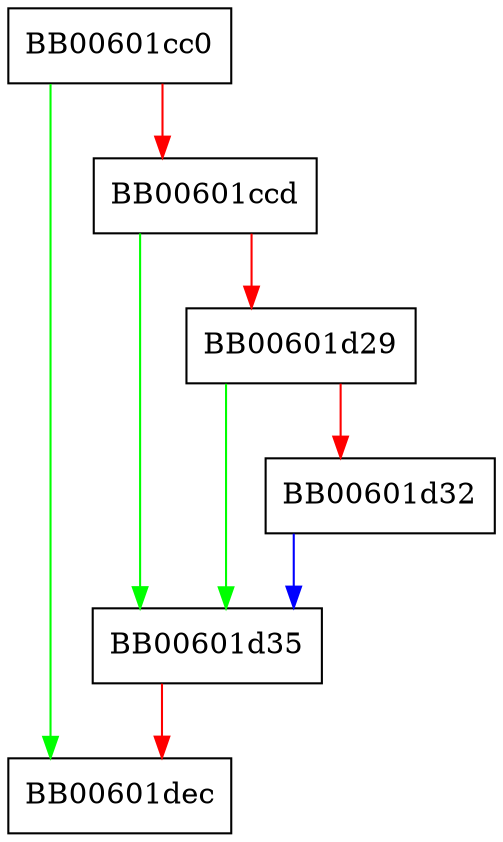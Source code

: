 digraph aesni_gcm_decrypt {
  node [shape="box"];
  graph [splines=ortho];
  BB00601cc0 -> BB00601dec [color="green"];
  BB00601cc0 -> BB00601ccd [color="red"];
  BB00601ccd -> BB00601d35 [color="green"];
  BB00601ccd -> BB00601d29 [color="red"];
  BB00601d29 -> BB00601d35 [color="green"];
  BB00601d29 -> BB00601d32 [color="red"];
  BB00601d32 -> BB00601d35 [color="blue"];
  BB00601d35 -> BB00601dec [color="red"];
}